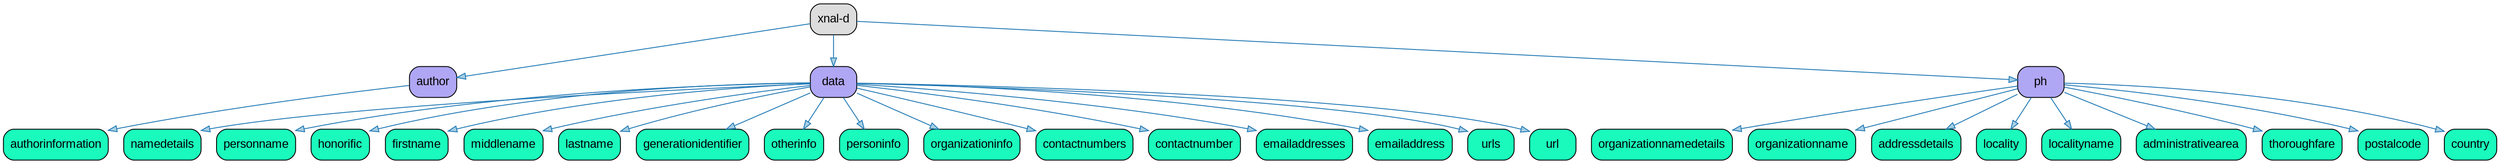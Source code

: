 // DITA Domain xnal-d
strict digraph {
				
  // Root node
  
	"xnal-d" [label ="xnal-d" fontname="Arial" shape="Mrecord" style="filled"  fillcolor="#DDDDDD"]
			
  // Other nodes
      
	"author" [label ="author" fontname="Arial" shape="Mrecord" style="filled"  fillcolor="#AFA7F4"]
         
	"authorinformation" [label ="authorinformation" fontname="Arial" shape="Mrecord" style="filled"  fillcolor="#1AFABC"]
      
      
	"data" [label ="data" fontname="Arial" shape="Mrecord" style="filled"  fillcolor="#AFA7F4"]
         
	"namedetails" [label ="namedetails" fontname="Arial" shape="Mrecord" style="filled"  fillcolor="#1AFABC"]
         
	"personname" [label ="personname" fontname="Arial" shape="Mrecord" style="filled"  fillcolor="#1AFABC"]
         
	"honorific" [label ="honorific" fontname="Arial" shape="Mrecord" style="filled"  fillcolor="#1AFABC"]
         
	"firstname" [label ="firstname" fontname="Arial" shape="Mrecord" style="filled"  fillcolor="#1AFABC"]
         
	"middlename" [label ="middlename" fontname="Arial" shape="Mrecord" style="filled"  fillcolor="#1AFABC"]
         
	"lastname" [label ="lastname" fontname="Arial" shape="Mrecord" style="filled"  fillcolor="#1AFABC"]
         
	"generationidentifier" [label ="generationidentifier" fontname="Arial" shape="Mrecord" style="filled"  fillcolor="#1AFABC"]
         
	"otherinfo" [label ="otherinfo" fontname="Arial" shape="Mrecord" style="filled"  fillcolor="#1AFABC"]
         
	"personinfo" [label ="personinfo" fontname="Arial" shape="Mrecord" style="filled"  fillcolor="#1AFABC"]
         
	"organizationinfo" [label ="organizationinfo" fontname="Arial" shape="Mrecord" style="filled"  fillcolor="#1AFABC"]
         
	"contactnumbers" [label ="contactnumbers" fontname="Arial" shape="Mrecord" style="filled"  fillcolor="#1AFABC"]
         
	"contactnumber" [label ="contactnumber" fontname="Arial" shape="Mrecord" style="filled"  fillcolor="#1AFABC"]
         
	"emailaddresses" [label ="emailaddresses" fontname="Arial" shape="Mrecord" style="filled"  fillcolor="#1AFABC"]
         
	"emailaddress" [label ="emailaddress" fontname="Arial" shape="Mrecord" style="filled"  fillcolor="#1AFABC"]
         
	"urls" [label ="urls" fontname="Arial" shape="Mrecord" style="filled"  fillcolor="#1AFABC"]
         
	"url" [label ="url" fontname="Arial" shape="Mrecord" style="filled"  fillcolor="#1AFABC"]
      
      
	"ph" [label ="ph" fontname="Arial" shape="Mrecord" style="filled"  fillcolor="#AFA7F4"]
         
	"organizationnamedetails" [label ="organizationnamedetails" fontname="Arial" shape="Mrecord" style="filled"  fillcolor="#1AFABC"]
         
	"organizationname" [label ="organizationname" fontname="Arial" shape="Mrecord" style="filled"  fillcolor="#1AFABC"]
         
	"addressdetails" [label ="addressdetails" fontname="Arial" shape="Mrecord" style="filled"  fillcolor="#1AFABC"]
         
	"locality" [label ="locality" fontname="Arial" shape="Mrecord" style="filled"  fillcolor="#1AFABC"]
         
	"localityname" [label ="localityname" fontname="Arial" shape="Mrecord" style="filled"  fillcolor="#1AFABC"]
         
	"administrativearea" [label ="administrativearea" fontname="Arial" shape="Mrecord" style="filled"  fillcolor="#1AFABC"]
         
	"thoroughfare" [label ="thoroughfare" fontname="Arial" shape="Mrecord" style="filled"  fillcolor="#1AFABC"]
         
	"postalcode" [label ="postalcode" fontname="Arial" shape="Mrecord" style="filled"  fillcolor="#1AFABC"]
         
	"country" [label ="country" fontname="Arial" shape="Mrecord" style="filled"  fillcolor="#1AFABC"]
      
   
  // Edges
      
	"xnal-d" -> "author" [fillcolor="#a6cee3" color="#1f78b4"]
         
	"author" -> "authorinformation" [fillcolor="#a6cee3" color="#1f78b4"]
      
      
	"xnal-d" -> "data" [fillcolor="#a6cee3" color="#1f78b4"]
         
	"data" -> "namedetails" [fillcolor="#a6cee3" color="#1f78b4"]
         
	"data" -> "personname" [fillcolor="#a6cee3" color="#1f78b4"]
         
	"data" -> "honorific" [fillcolor="#a6cee3" color="#1f78b4"]
         
	"data" -> "firstname" [fillcolor="#a6cee3" color="#1f78b4"]
         
	"data" -> "middlename" [fillcolor="#a6cee3" color="#1f78b4"]
         
	"data" -> "lastname" [fillcolor="#a6cee3" color="#1f78b4"]
         
	"data" -> "generationidentifier" [fillcolor="#a6cee3" color="#1f78b4"]
         
	"data" -> "otherinfo" [fillcolor="#a6cee3" color="#1f78b4"]
         
	"data" -> "personinfo" [fillcolor="#a6cee3" color="#1f78b4"]
         
	"data" -> "organizationinfo" [fillcolor="#a6cee3" color="#1f78b4"]
         
	"data" -> "contactnumbers" [fillcolor="#a6cee3" color="#1f78b4"]
         
	"data" -> "contactnumber" [fillcolor="#a6cee3" color="#1f78b4"]
         
	"data" -> "emailaddresses" [fillcolor="#a6cee3" color="#1f78b4"]
         
	"data" -> "emailaddress" [fillcolor="#a6cee3" color="#1f78b4"]
         
	"data" -> "urls" [fillcolor="#a6cee3" color="#1f78b4"]
         
	"data" -> "url" [fillcolor="#a6cee3" color="#1f78b4"]
      
      
	"xnal-d" -> "ph" [fillcolor="#a6cee3" color="#1f78b4"]
         
	"ph" -> "organizationnamedetails" [fillcolor="#a6cee3" color="#1f78b4"]
         
	"ph" -> "organizationname" [fillcolor="#a6cee3" color="#1f78b4"]
         
	"ph" -> "addressdetails" [fillcolor="#a6cee3" color="#1f78b4"]
         
	"ph" -> "locality" [fillcolor="#a6cee3" color="#1f78b4"]
         
	"ph" -> "localityname" [fillcolor="#a6cee3" color="#1f78b4"]
         
	"ph" -> "administrativearea" [fillcolor="#a6cee3" color="#1f78b4"]
         
	"ph" -> "thoroughfare" [fillcolor="#a6cee3" color="#1f78b4"]
         
	"ph" -> "postalcode" [fillcolor="#a6cee3" color="#1f78b4"]
         
	"ph" -> "country" [fillcolor="#a6cee3" color="#1f78b4"]
      
   }
